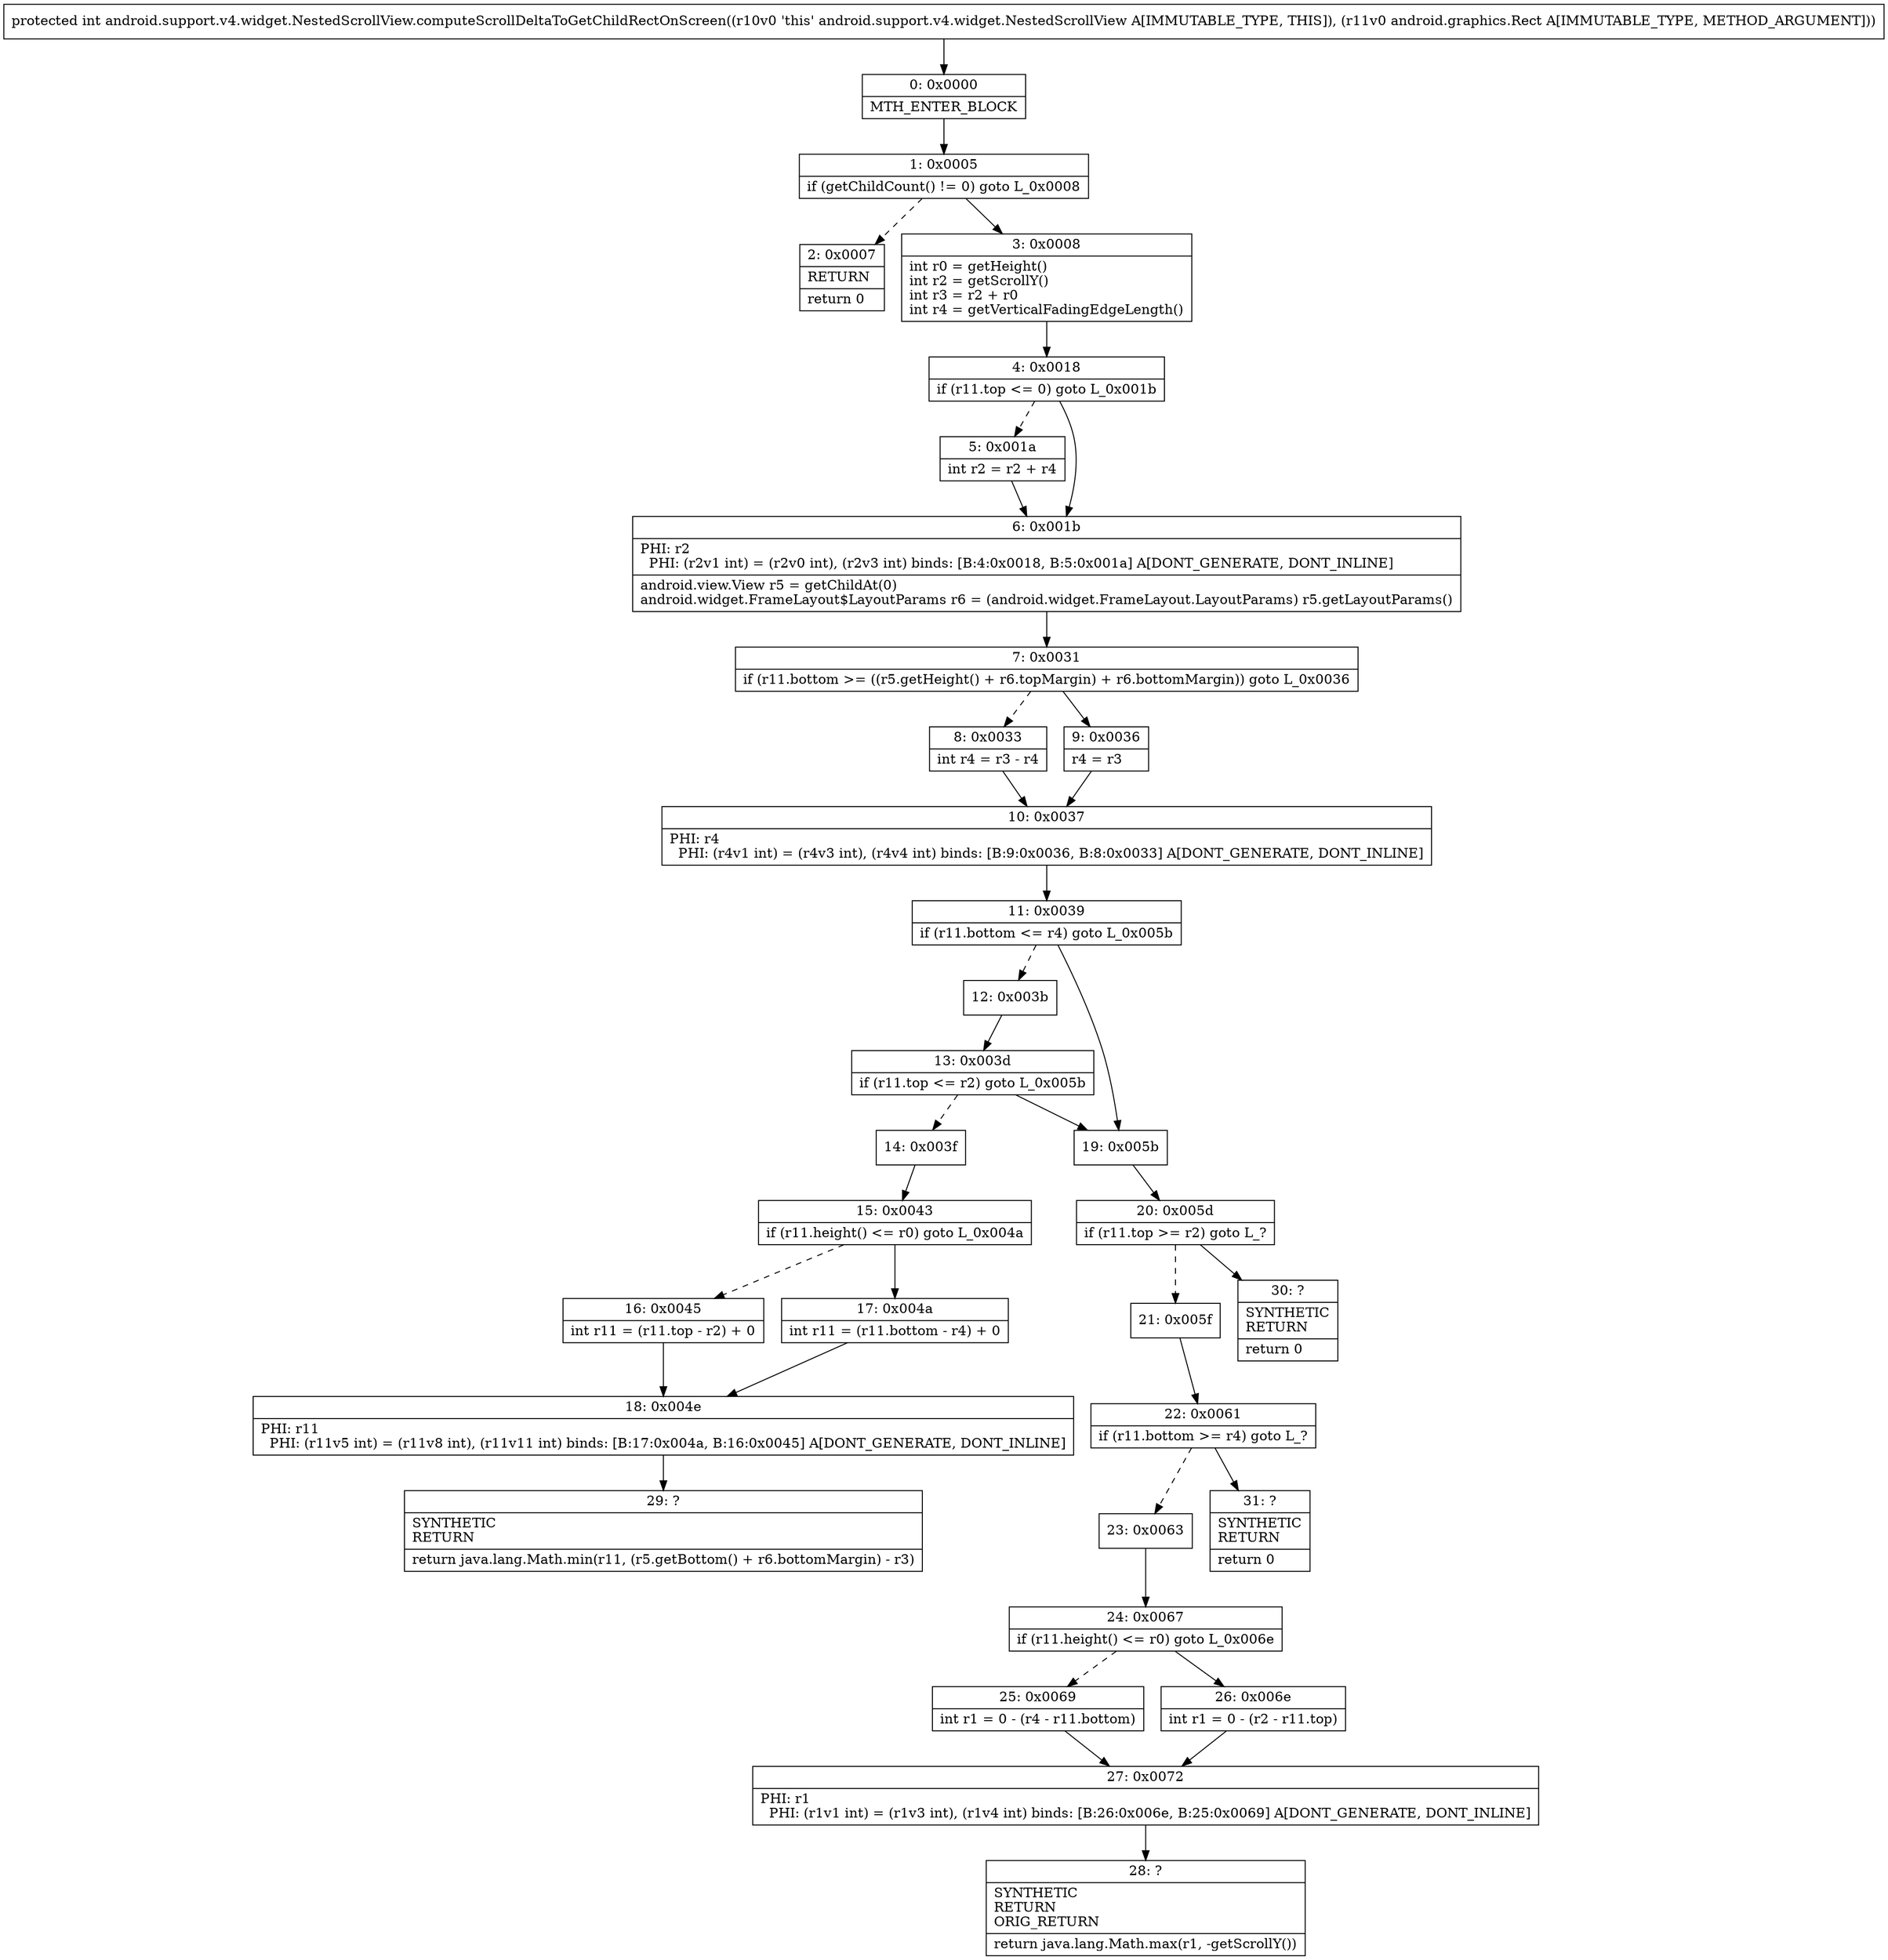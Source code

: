 digraph "CFG forandroid.support.v4.widget.NestedScrollView.computeScrollDeltaToGetChildRectOnScreen(Landroid\/graphics\/Rect;)I" {
Node_0 [shape=record,label="{0\:\ 0x0000|MTH_ENTER_BLOCK\l}"];
Node_1 [shape=record,label="{1\:\ 0x0005|if (getChildCount() != 0) goto L_0x0008\l}"];
Node_2 [shape=record,label="{2\:\ 0x0007|RETURN\l|return 0\l}"];
Node_3 [shape=record,label="{3\:\ 0x0008|int r0 = getHeight()\lint r2 = getScrollY()\lint r3 = r2 + r0\lint r4 = getVerticalFadingEdgeLength()\l}"];
Node_4 [shape=record,label="{4\:\ 0x0018|if (r11.top \<= 0) goto L_0x001b\l}"];
Node_5 [shape=record,label="{5\:\ 0x001a|int r2 = r2 + r4\l}"];
Node_6 [shape=record,label="{6\:\ 0x001b|PHI: r2 \l  PHI: (r2v1 int) = (r2v0 int), (r2v3 int) binds: [B:4:0x0018, B:5:0x001a] A[DONT_GENERATE, DONT_INLINE]\l|android.view.View r5 = getChildAt(0)\landroid.widget.FrameLayout$LayoutParams r6 = (android.widget.FrameLayout.LayoutParams) r5.getLayoutParams()\l}"];
Node_7 [shape=record,label="{7\:\ 0x0031|if (r11.bottom \>= ((r5.getHeight() + r6.topMargin) + r6.bottomMargin)) goto L_0x0036\l}"];
Node_8 [shape=record,label="{8\:\ 0x0033|int r4 = r3 \- r4\l}"];
Node_9 [shape=record,label="{9\:\ 0x0036|r4 = r3\l}"];
Node_10 [shape=record,label="{10\:\ 0x0037|PHI: r4 \l  PHI: (r4v1 int) = (r4v3 int), (r4v4 int) binds: [B:9:0x0036, B:8:0x0033] A[DONT_GENERATE, DONT_INLINE]\l}"];
Node_11 [shape=record,label="{11\:\ 0x0039|if (r11.bottom \<= r4) goto L_0x005b\l}"];
Node_12 [shape=record,label="{12\:\ 0x003b}"];
Node_13 [shape=record,label="{13\:\ 0x003d|if (r11.top \<= r2) goto L_0x005b\l}"];
Node_14 [shape=record,label="{14\:\ 0x003f}"];
Node_15 [shape=record,label="{15\:\ 0x0043|if (r11.height() \<= r0) goto L_0x004a\l}"];
Node_16 [shape=record,label="{16\:\ 0x0045|int r11 = (r11.top \- r2) + 0\l}"];
Node_17 [shape=record,label="{17\:\ 0x004a|int r11 = (r11.bottom \- r4) + 0\l}"];
Node_18 [shape=record,label="{18\:\ 0x004e|PHI: r11 \l  PHI: (r11v5 int) = (r11v8 int), (r11v11 int) binds: [B:17:0x004a, B:16:0x0045] A[DONT_GENERATE, DONT_INLINE]\l}"];
Node_19 [shape=record,label="{19\:\ 0x005b}"];
Node_20 [shape=record,label="{20\:\ 0x005d|if (r11.top \>= r2) goto L_?\l}"];
Node_21 [shape=record,label="{21\:\ 0x005f}"];
Node_22 [shape=record,label="{22\:\ 0x0061|if (r11.bottom \>= r4) goto L_?\l}"];
Node_23 [shape=record,label="{23\:\ 0x0063}"];
Node_24 [shape=record,label="{24\:\ 0x0067|if (r11.height() \<= r0) goto L_0x006e\l}"];
Node_25 [shape=record,label="{25\:\ 0x0069|int r1 = 0 \- (r4 \- r11.bottom)\l}"];
Node_26 [shape=record,label="{26\:\ 0x006e|int r1 = 0 \- (r2 \- r11.top)\l}"];
Node_27 [shape=record,label="{27\:\ 0x0072|PHI: r1 \l  PHI: (r1v1 int) = (r1v3 int), (r1v4 int) binds: [B:26:0x006e, B:25:0x0069] A[DONT_GENERATE, DONT_INLINE]\l}"];
Node_28 [shape=record,label="{28\:\ ?|SYNTHETIC\lRETURN\lORIG_RETURN\l|return java.lang.Math.max(r1, \-getScrollY())\l}"];
Node_29 [shape=record,label="{29\:\ ?|SYNTHETIC\lRETURN\l|return java.lang.Math.min(r11, (r5.getBottom() + r6.bottomMargin) \- r3)\l}"];
Node_30 [shape=record,label="{30\:\ ?|SYNTHETIC\lRETURN\l|return 0\l}"];
Node_31 [shape=record,label="{31\:\ ?|SYNTHETIC\lRETURN\l|return 0\l}"];
MethodNode[shape=record,label="{protected int android.support.v4.widget.NestedScrollView.computeScrollDeltaToGetChildRectOnScreen((r10v0 'this' android.support.v4.widget.NestedScrollView A[IMMUTABLE_TYPE, THIS]), (r11v0 android.graphics.Rect A[IMMUTABLE_TYPE, METHOD_ARGUMENT])) }"];
MethodNode -> Node_0;
Node_0 -> Node_1;
Node_1 -> Node_2[style=dashed];
Node_1 -> Node_3;
Node_3 -> Node_4;
Node_4 -> Node_5[style=dashed];
Node_4 -> Node_6;
Node_5 -> Node_6;
Node_6 -> Node_7;
Node_7 -> Node_8[style=dashed];
Node_7 -> Node_9;
Node_8 -> Node_10;
Node_9 -> Node_10;
Node_10 -> Node_11;
Node_11 -> Node_12[style=dashed];
Node_11 -> Node_19;
Node_12 -> Node_13;
Node_13 -> Node_14[style=dashed];
Node_13 -> Node_19;
Node_14 -> Node_15;
Node_15 -> Node_16[style=dashed];
Node_15 -> Node_17;
Node_16 -> Node_18;
Node_17 -> Node_18;
Node_18 -> Node_29;
Node_19 -> Node_20;
Node_20 -> Node_21[style=dashed];
Node_20 -> Node_30;
Node_21 -> Node_22;
Node_22 -> Node_23[style=dashed];
Node_22 -> Node_31;
Node_23 -> Node_24;
Node_24 -> Node_25[style=dashed];
Node_24 -> Node_26;
Node_25 -> Node_27;
Node_26 -> Node_27;
Node_27 -> Node_28;
}

